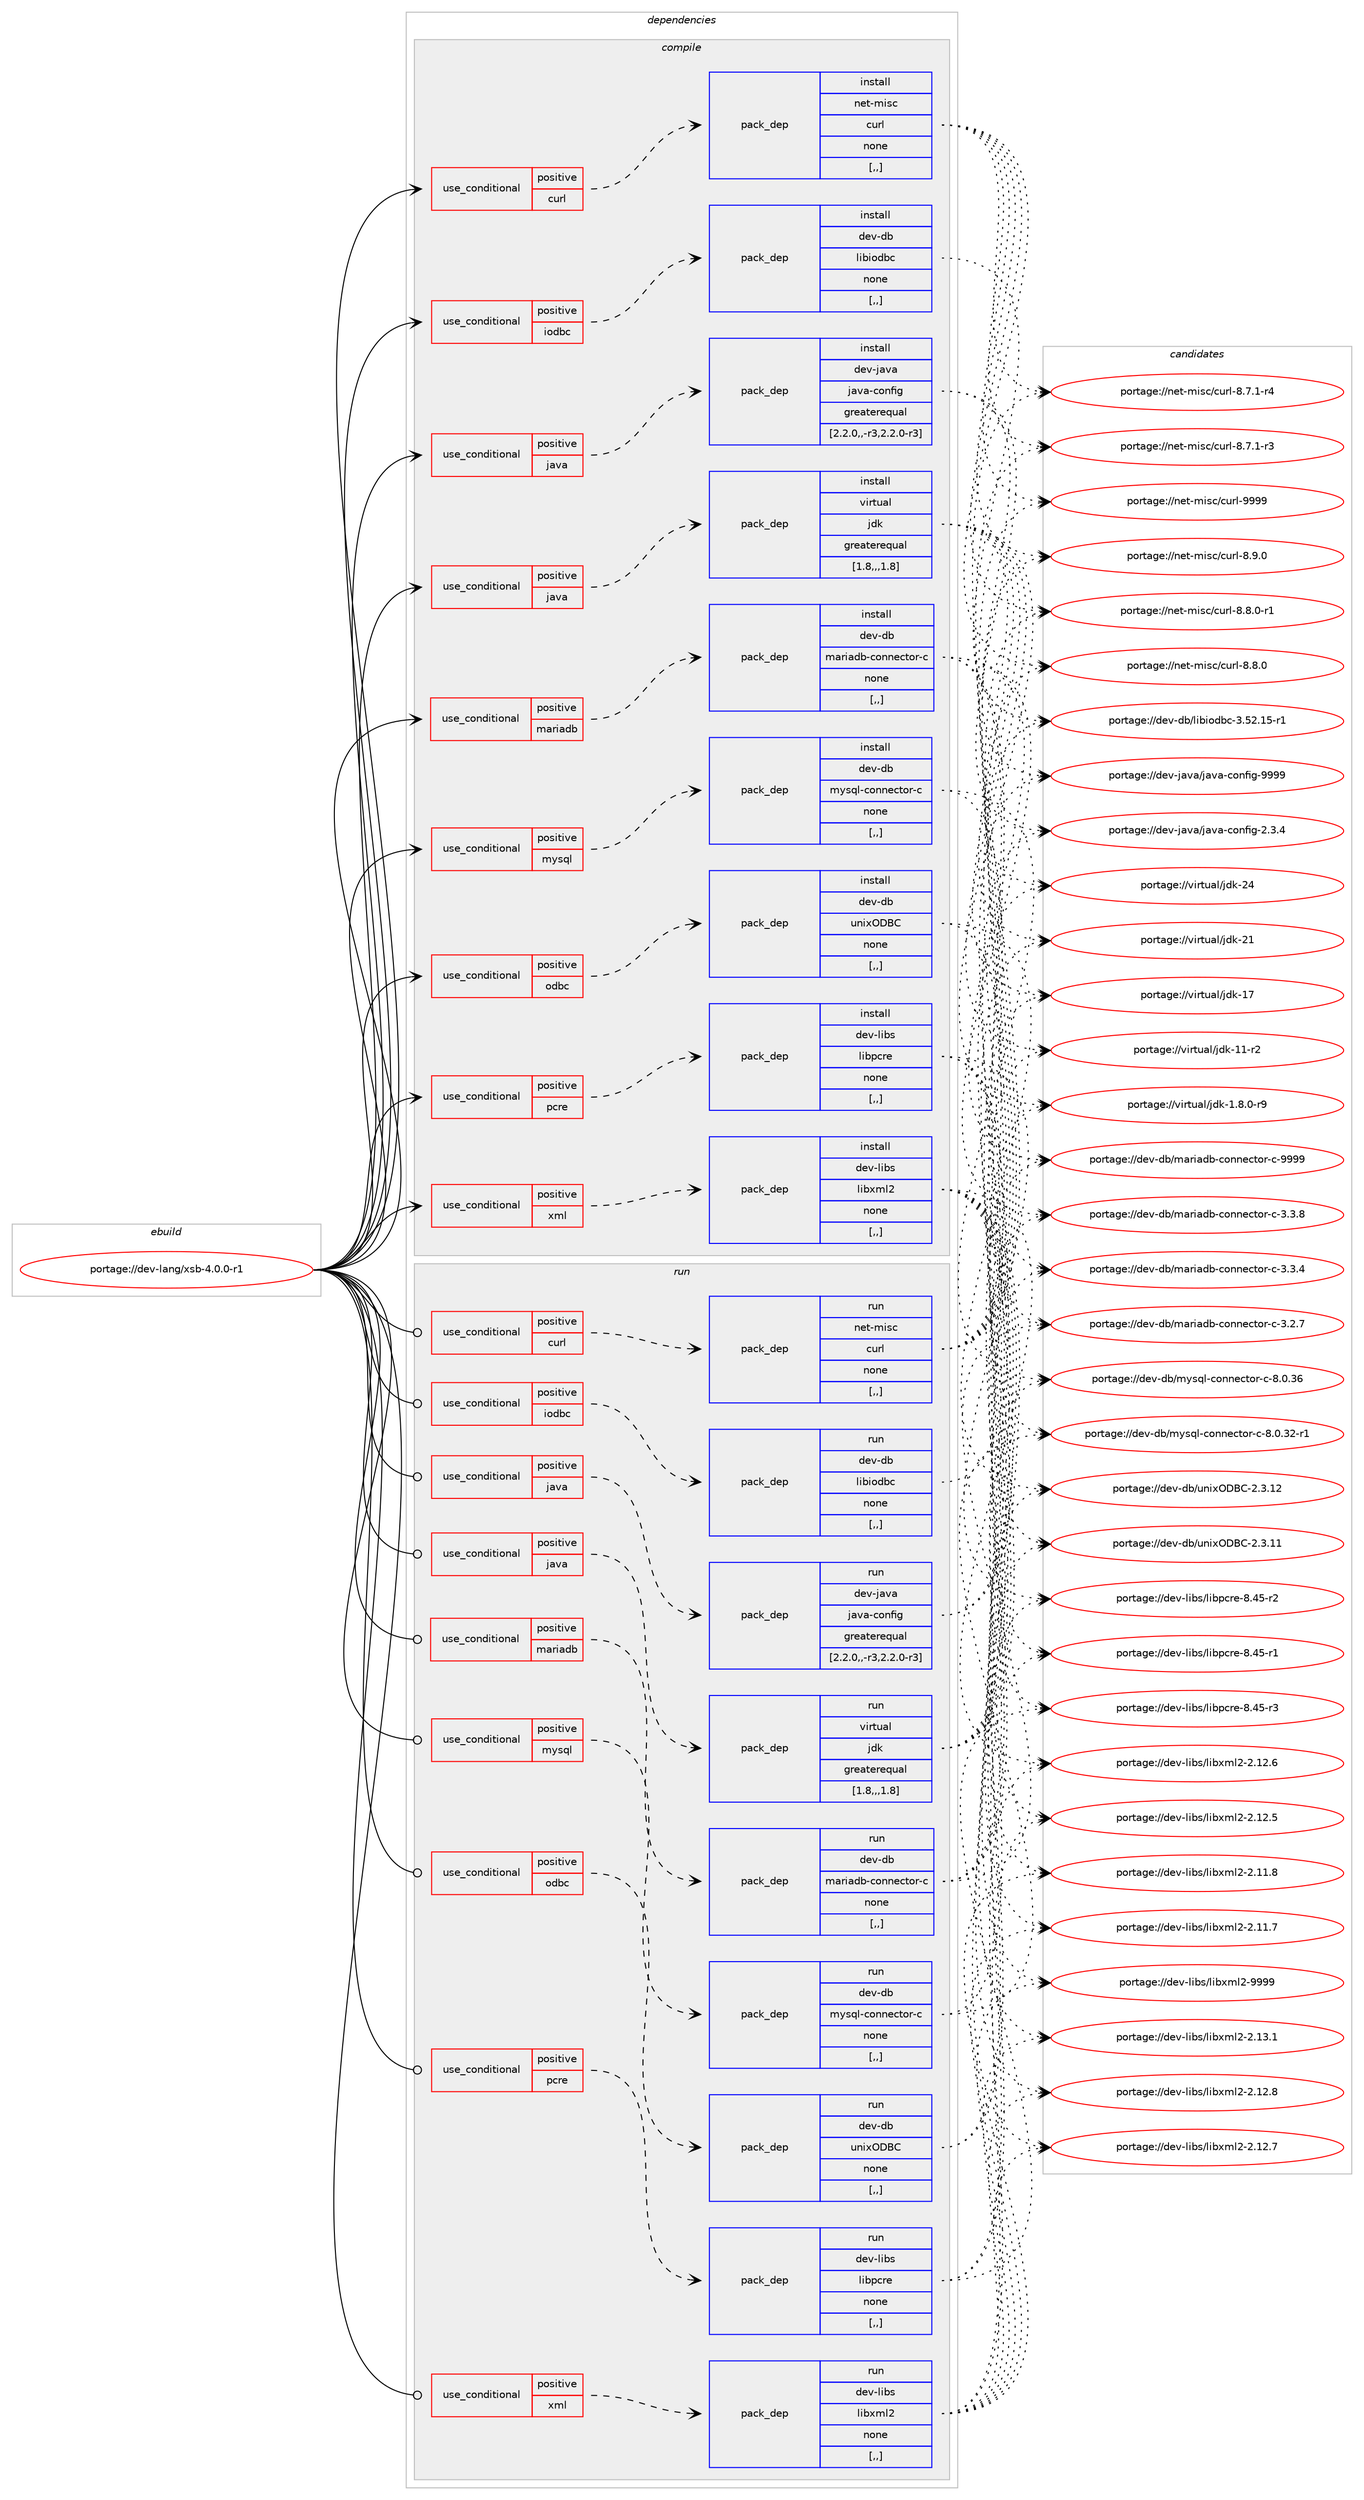 digraph prolog {

# *************
# Graph options
# *************

newrank=true;
concentrate=true;
compound=true;
graph [rankdir=LR,fontname=Helvetica,fontsize=10,ranksep=1.5];#, ranksep=2.5, nodesep=0.2];
edge  [arrowhead=vee];
node  [fontname=Helvetica,fontsize=10];

# **********
# The ebuild
# **********

subgraph cluster_leftcol {
color=gray;
label=<<i>ebuild</i>>;
id [label="portage://dev-lang/xsb-4.0.0-r1", color=red, width=4, href="../dev-lang/xsb-4.0.0-r1.svg"];
}

# ****************
# The dependencies
# ****************

subgraph cluster_midcol {
color=gray;
label=<<i>dependencies</i>>;
subgraph cluster_compile {
fillcolor="#eeeeee";
style=filled;
label=<<i>compile</i>>;
subgraph cond25540 {
dependency105949 [label=<<TABLE BORDER="0" CELLBORDER="1" CELLSPACING="0" CELLPADDING="4"><TR><TD ROWSPAN="3" CELLPADDING="10">use_conditional</TD></TR><TR><TD>positive</TD></TR><TR><TD>curl</TD></TR></TABLE>>, shape=none, color=red];
subgraph pack79260 {
dependency105950 [label=<<TABLE BORDER="0" CELLBORDER="1" CELLSPACING="0" CELLPADDING="4" WIDTH="220"><TR><TD ROWSPAN="6" CELLPADDING="30">pack_dep</TD></TR><TR><TD WIDTH="110">install</TD></TR><TR><TD>net-misc</TD></TR><TR><TD>curl</TD></TR><TR><TD>none</TD></TR><TR><TD>[,,]</TD></TR></TABLE>>, shape=none, color=blue];
}
dependency105949:e -> dependency105950:w [weight=20,style="dashed",arrowhead="vee"];
}
id:e -> dependency105949:w [weight=20,style="solid",arrowhead="vee"];
subgraph cond25541 {
dependency105951 [label=<<TABLE BORDER="0" CELLBORDER="1" CELLSPACING="0" CELLPADDING="4"><TR><TD ROWSPAN="3" CELLPADDING="10">use_conditional</TD></TR><TR><TD>positive</TD></TR><TR><TD>iodbc</TD></TR></TABLE>>, shape=none, color=red];
subgraph pack79261 {
dependency105952 [label=<<TABLE BORDER="0" CELLBORDER="1" CELLSPACING="0" CELLPADDING="4" WIDTH="220"><TR><TD ROWSPAN="6" CELLPADDING="30">pack_dep</TD></TR><TR><TD WIDTH="110">install</TD></TR><TR><TD>dev-db</TD></TR><TR><TD>libiodbc</TD></TR><TR><TD>none</TD></TR><TR><TD>[,,]</TD></TR></TABLE>>, shape=none, color=blue];
}
dependency105951:e -> dependency105952:w [weight=20,style="dashed",arrowhead="vee"];
}
id:e -> dependency105951:w [weight=20,style="solid",arrowhead="vee"];
subgraph cond25542 {
dependency105953 [label=<<TABLE BORDER="0" CELLBORDER="1" CELLSPACING="0" CELLPADDING="4"><TR><TD ROWSPAN="3" CELLPADDING="10">use_conditional</TD></TR><TR><TD>positive</TD></TR><TR><TD>java</TD></TR></TABLE>>, shape=none, color=red];
subgraph pack79262 {
dependency105954 [label=<<TABLE BORDER="0" CELLBORDER="1" CELLSPACING="0" CELLPADDING="4" WIDTH="220"><TR><TD ROWSPAN="6" CELLPADDING="30">pack_dep</TD></TR><TR><TD WIDTH="110">install</TD></TR><TR><TD>dev-java</TD></TR><TR><TD>java-config</TD></TR><TR><TD>greaterequal</TD></TR><TR><TD>[2.2.0,,-r3,2.2.0-r3]</TD></TR></TABLE>>, shape=none, color=blue];
}
dependency105953:e -> dependency105954:w [weight=20,style="dashed",arrowhead="vee"];
}
id:e -> dependency105953:w [weight=20,style="solid",arrowhead="vee"];
subgraph cond25543 {
dependency105955 [label=<<TABLE BORDER="0" CELLBORDER="1" CELLSPACING="0" CELLPADDING="4"><TR><TD ROWSPAN="3" CELLPADDING="10">use_conditional</TD></TR><TR><TD>positive</TD></TR><TR><TD>java</TD></TR></TABLE>>, shape=none, color=red];
subgraph pack79263 {
dependency105956 [label=<<TABLE BORDER="0" CELLBORDER="1" CELLSPACING="0" CELLPADDING="4" WIDTH="220"><TR><TD ROWSPAN="6" CELLPADDING="30">pack_dep</TD></TR><TR><TD WIDTH="110">install</TD></TR><TR><TD>virtual</TD></TR><TR><TD>jdk</TD></TR><TR><TD>greaterequal</TD></TR><TR><TD>[1.8,,,1.8]</TD></TR></TABLE>>, shape=none, color=blue];
}
dependency105955:e -> dependency105956:w [weight=20,style="dashed",arrowhead="vee"];
}
id:e -> dependency105955:w [weight=20,style="solid",arrowhead="vee"];
subgraph cond25544 {
dependency105957 [label=<<TABLE BORDER="0" CELLBORDER="1" CELLSPACING="0" CELLPADDING="4"><TR><TD ROWSPAN="3" CELLPADDING="10">use_conditional</TD></TR><TR><TD>positive</TD></TR><TR><TD>mariadb</TD></TR></TABLE>>, shape=none, color=red];
subgraph pack79264 {
dependency105958 [label=<<TABLE BORDER="0" CELLBORDER="1" CELLSPACING="0" CELLPADDING="4" WIDTH="220"><TR><TD ROWSPAN="6" CELLPADDING="30">pack_dep</TD></TR><TR><TD WIDTH="110">install</TD></TR><TR><TD>dev-db</TD></TR><TR><TD>mariadb-connector-c</TD></TR><TR><TD>none</TD></TR><TR><TD>[,,]</TD></TR></TABLE>>, shape=none, color=blue];
}
dependency105957:e -> dependency105958:w [weight=20,style="dashed",arrowhead="vee"];
}
id:e -> dependency105957:w [weight=20,style="solid",arrowhead="vee"];
subgraph cond25545 {
dependency105959 [label=<<TABLE BORDER="0" CELLBORDER="1" CELLSPACING="0" CELLPADDING="4"><TR><TD ROWSPAN="3" CELLPADDING="10">use_conditional</TD></TR><TR><TD>positive</TD></TR><TR><TD>mysql</TD></TR></TABLE>>, shape=none, color=red];
subgraph pack79265 {
dependency105960 [label=<<TABLE BORDER="0" CELLBORDER="1" CELLSPACING="0" CELLPADDING="4" WIDTH="220"><TR><TD ROWSPAN="6" CELLPADDING="30">pack_dep</TD></TR><TR><TD WIDTH="110">install</TD></TR><TR><TD>dev-db</TD></TR><TR><TD>mysql-connector-c</TD></TR><TR><TD>none</TD></TR><TR><TD>[,,]</TD></TR></TABLE>>, shape=none, color=blue];
}
dependency105959:e -> dependency105960:w [weight=20,style="dashed",arrowhead="vee"];
}
id:e -> dependency105959:w [weight=20,style="solid",arrowhead="vee"];
subgraph cond25546 {
dependency105961 [label=<<TABLE BORDER="0" CELLBORDER="1" CELLSPACING="0" CELLPADDING="4"><TR><TD ROWSPAN="3" CELLPADDING="10">use_conditional</TD></TR><TR><TD>positive</TD></TR><TR><TD>odbc</TD></TR></TABLE>>, shape=none, color=red];
subgraph pack79266 {
dependency105962 [label=<<TABLE BORDER="0" CELLBORDER="1" CELLSPACING="0" CELLPADDING="4" WIDTH="220"><TR><TD ROWSPAN="6" CELLPADDING="30">pack_dep</TD></TR><TR><TD WIDTH="110">install</TD></TR><TR><TD>dev-db</TD></TR><TR><TD>unixODBC</TD></TR><TR><TD>none</TD></TR><TR><TD>[,,]</TD></TR></TABLE>>, shape=none, color=blue];
}
dependency105961:e -> dependency105962:w [weight=20,style="dashed",arrowhead="vee"];
}
id:e -> dependency105961:w [weight=20,style="solid",arrowhead="vee"];
subgraph cond25547 {
dependency105963 [label=<<TABLE BORDER="0" CELLBORDER="1" CELLSPACING="0" CELLPADDING="4"><TR><TD ROWSPAN="3" CELLPADDING="10">use_conditional</TD></TR><TR><TD>positive</TD></TR><TR><TD>pcre</TD></TR></TABLE>>, shape=none, color=red];
subgraph pack79267 {
dependency105964 [label=<<TABLE BORDER="0" CELLBORDER="1" CELLSPACING="0" CELLPADDING="4" WIDTH="220"><TR><TD ROWSPAN="6" CELLPADDING="30">pack_dep</TD></TR><TR><TD WIDTH="110">install</TD></TR><TR><TD>dev-libs</TD></TR><TR><TD>libpcre</TD></TR><TR><TD>none</TD></TR><TR><TD>[,,]</TD></TR></TABLE>>, shape=none, color=blue];
}
dependency105963:e -> dependency105964:w [weight=20,style="dashed",arrowhead="vee"];
}
id:e -> dependency105963:w [weight=20,style="solid",arrowhead="vee"];
subgraph cond25548 {
dependency105965 [label=<<TABLE BORDER="0" CELLBORDER="1" CELLSPACING="0" CELLPADDING="4"><TR><TD ROWSPAN="3" CELLPADDING="10">use_conditional</TD></TR><TR><TD>positive</TD></TR><TR><TD>xml</TD></TR></TABLE>>, shape=none, color=red];
subgraph pack79268 {
dependency105966 [label=<<TABLE BORDER="0" CELLBORDER="1" CELLSPACING="0" CELLPADDING="4" WIDTH="220"><TR><TD ROWSPAN="6" CELLPADDING="30">pack_dep</TD></TR><TR><TD WIDTH="110">install</TD></TR><TR><TD>dev-libs</TD></TR><TR><TD>libxml2</TD></TR><TR><TD>none</TD></TR><TR><TD>[,,]</TD></TR></TABLE>>, shape=none, color=blue];
}
dependency105965:e -> dependency105966:w [weight=20,style="dashed",arrowhead="vee"];
}
id:e -> dependency105965:w [weight=20,style="solid",arrowhead="vee"];
}
subgraph cluster_compileandrun {
fillcolor="#eeeeee";
style=filled;
label=<<i>compile and run</i>>;
}
subgraph cluster_run {
fillcolor="#eeeeee";
style=filled;
label=<<i>run</i>>;
subgraph cond25549 {
dependency105967 [label=<<TABLE BORDER="0" CELLBORDER="1" CELLSPACING="0" CELLPADDING="4"><TR><TD ROWSPAN="3" CELLPADDING="10">use_conditional</TD></TR><TR><TD>positive</TD></TR><TR><TD>curl</TD></TR></TABLE>>, shape=none, color=red];
subgraph pack79269 {
dependency105968 [label=<<TABLE BORDER="0" CELLBORDER="1" CELLSPACING="0" CELLPADDING="4" WIDTH="220"><TR><TD ROWSPAN="6" CELLPADDING="30">pack_dep</TD></TR><TR><TD WIDTH="110">run</TD></TR><TR><TD>net-misc</TD></TR><TR><TD>curl</TD></TR><TR><TD>none</TD></TR><TR><TD>[,,]</TD></TR></TABLE>>, shape=none, color=blue];
}
dependency105967:e -> dependency105968:w [weight=20,style="dashed",arrowhead="vee"];
}
id:e -> dependency105967:w [weight=20,style="solid",arrowhead="odot"];
subgraph cond25550 {
dependency105969 [label=<<TABLE BORDER="0" CELLBORDER="1" CELLSPACING="0" CELLPADDING="4"><TR><TD ROWSPAN="3" CELLPADDING="10">use_conditional</TD></TR><TR><TD>positive</TD></TR><TR><TD>iodbc</TD></TR></TABLE>>, shape=none, color=red];
subgraph pack79270 {
dependency105970 [label=<<TABLE BORDER="0" CELLBORDER="1" CELLSPACING="0" CELLPADDING="4" WIDTH="220"><TR><TD ROWSPAN="6" CELLPADDING="30">pack_dep</TD></TR><TR><TD WIDTH="110">run</TD></TR><TR><TD>dev-db</TD></TR><TR><TD>libiodbc</TD></TR><TR><TD>none</TD></TR><TR><TD>[,,]</TD></TR></TABLE>>, shape=none, color=blue];
}
dependency105969:e -> dependency105970:w [weight=20,style="dashed",arrowhead="vee"];
}
id:e -> dependency105969:w [weight=20,style="solid",arrowhead="odot"];
subgraph cond25551 {
dependency105971 [label=<<TABLE BORDER="0" CELLBORDER="1" CELLSPACING="0" CELLPADDING="4"><TR><TD ROWSPAN="3" CELLPADDING="10">use_conditional</TD></TR><TR><TD>positive</TD></TR><TR><TD>java</TD></TR></TABLE>>, shape=none, color=red];
subgraph pack79271 {
dependency105972 [label=<<TABLE BORDER="0" CELLBORDER="1" CELLSPACING="0" CELLPADDING="4" WIDTH="220"><TR><TD ROWSPAN="6" CELLPADDING="30">pack_dep</TD></TR><TR><TD WIDTH="110">run</TD></TR><TR><TD>dev-java</TD></TR><TR><TD>java-config</TD></TR><TR><TD>greaterequal</TD></TR><TR><TD>[2.2.0,,-r3,2.2.0-r3]</TD></TR></TABLE>>, shape=none, color=blue];
}
dependency105971:e -> dependency105972:w [weight=20,style="dashed",arrowhead="vee"];
}
id:e -> dependency105971:w [weight=20,style="solid",arrowhead="odot"];
subgraph cond25552 {
dependency105973 [label=<<TABLE BORDER="0" CELLBORDER="1" CELLSPACING="0" CELLPADDING="4"><TR><TD ROWSPAN="3" CELLPADDING="10">use_conditional</TD></TR><TR><TD>positive</TD></TR><TR><TD>java</TD></TR></TABLE>>, shape=none, color=red];
subgraph pack79272 {
dependency105974 [label=<<TABLE BORDER="0" CELLBORDER="1" CELLSPACING="0" CELLPADDING="4" WIDTH="220"><TR><TD ROWSPAN="6" CELLPADDING="30">pack_dep</TD></TR><TR><TD WIDTH="110">run</TD></TR><TR><TD>virtual</TD></TR><TR><TD>jdk</TD></TR><TR><TD>greaterequal</TD></TR><TR><TD>[1.8,,,1.8]</TD></TR></TABLE>>, shape=none, color=blue];
}
dependency105973:e -> dependency105974:w [weight=20,style="dashed",arrowhead="vee"];
}
id:e -> dependency105973:w [weight=20,style="solid",arrowhead="odot"];
subgraph cond25553 {
dependency105975 [label=<<TABLE BORDER="0" CELLBORDER="1" CELLSPACING="0" CELLPADDING="4"><TR><TD ROWSPAN="3" CELLPADDING="10">use_conditional</TD></TR><TR><TD>positive</TD></TR><TR><TD>mariadb</TD></TR></TABLE>>, shape=none, color=red];
subgraph pack79273 {
dependency105976 [label=<<TABLE BORDER="0" CELLBORDER="1" CELLSPACING="0" CELLPADDING="4" WIDTH="220"><TR><TD ROWSPAN="6" CELLPADDING="30">pack_dep</TD></TR><TR><TD WIDTH="110">run</TD></TR><TR><TD>dev-db</TD></TR><TR><TD>mariadb-connector-c</TD></TR><TR><TD>none</TD></TR><TR><TD>[,,]</TD></TR></TABLE>>, shape=none, color=blue];
}
dependency105975:e -> dependency105976:w [weight=20,style="dashed",arrowhead="vee"];
}
id:e -> dependency105975:w [weight=20,style="solid",arrowhead="odot"];
subgraph cond25554 {
dependency105977 [label=<<TABLE BORDER="0" CELLBORDER="1" CELLSPACING="0" CELLPADDING="4"><TR><TD ROWSPAN="3" CELLPADDING="10">use_conditional</TD></TR><TR><TD>positive</TD></TR><TR><TD>mysql</TD></TR></TABLE>>, shape=none, color=red];
subgraph pack79274 {
dependency105978 [label=<<TABLE BORDER="0" CELLBORDER="1" CELLSPACING="0" CELLPADDING="4" WIDTH="220"><TR><TD ROWSPAN="6" CELLPADDING="30">pack_dep</TD></TR><TR><TD WIDTH="110">run</TD></TR><TR><TD>dev-db</TD></TR><TR><TD>mysql-connector-c</TD></TR><TR><TD>none</TD></TR><TR><TD>[,,]</TD></TR></TABLE>>, shape=none, color=blue];
}
dependency105977:e -> dependency105978:w [weight=20,style="dashed",arrowhead="vee"];
}
id:e -> dependency105977:w [weight=20,style="solid",arrowhead="odot"];
subgraph cond25555 {
dependency105979 [label=<<TABLE BORDER="0" CELLBORDER="1" CELLSPACING="0" CELLPADDING="4"><TR><TD ROWSPAN="3" CELLPADDING="10">use_conditional</TD></TR><TR><TD>positive</TD></TR><TR><TD>odbc</TD></TR></TABLE>>, shape=none, color=red];
subgraph pack79275 {
dependency105980 [label=<<TABLE BORDER="0" CELLBORDER="1" CELLSPACING="0" CELLPADDING="4" WIDTH="220"><TR><TD ROWSPAN="6" CELLPADDING="30">pack_dep</TD></TR><TR><TD WIDTH="110">run</TD></TR><TR><TD>dev-db</TD></TR><TR><TD>unixODBC</TD></TR><TR><TD>none</TD></TR><TR><TD>[,,]</TD></TR></TABLE>>, shape=none, color=blue];
}
dependency105979:e -> dependency105980:w [weight=20,style="dashed",arrowhead="vee"];
}
id:e -> dependency105979:w [weight=20,style="solid",arrowhead="odot"];
subgraph cond25556 {
dependency105981 [label=<<TABLE BORDER="0" CELLBORDER="1" CELLSPACING="0" CELLPADDING="4"><TR><TD ROWSPAN="3" CELLPADDING="10">use_conditional</TD></TR><TR><TD>positive</TD></TR><TR><TD>pcre</TD></TR></TABLE>>, shape=none, color=red];
subgraph pack79276 {
dependency105982 [label=<<TABLE BORDER="0" CELLBORDER="1" CELLSPACING="0" CELLPADDING="4" WIDTH="220"><TR><TD ROWSPAN="6" CELLPADDING="30">pack_dep</TD></TR><TR><TD WIDTH="110">run</TD></TR><TR><TD>dev-libs</TD></TR><TR><TD>libpcre</TD></TR><TR><TD>none</TD></TR><TR><TD>[,,]</TD></TR></TABLE>>, shape=none, color=blue];
}
dependency105981:e -> dependency105982:w [weight=20,style="dashed",arrowhead="vee"];
}
id:e -> dependency105981:w [weight=20,style="solid",arrowhead="odot"];
subgraph cond25557 {
dependency105983 [label=<<TABLE BORDER="0" CELLBORDER="1" CELLSPACING="0" CELLPADDING="4"><TR><TD ROWSPAN="3" CELLPADDING="10">use_conditional</TD></TR><TR><TD>positive</TD></TR><TR><TD>xml</TD></TR></TABLE>>, shape=none, color=red];
subgraph pack79277 {
dependency105984 [label=<<TABLE BORDER="0" CELLBORDER="1" CELLSPACING="0" CELLPADDING="4" WIDTH="220"><TR><TD ROWSPAN="6" CELLPADDING="30">pack_dep</TD></TR><TR><TD WIDTH="110">run</TD></TR><TR><TD>dev-libs</TD></TR><TR><TD>libxml2</TD></TR><TR><TD>none</TD></TR><TR><TD>[,,]</TD></TR></TABLE>>, shape=none, color=blue];
}
dependency105983:e -> dependency105984:w [weight=20,style="dashed",arrowhead="vee"];
}
id:e -> dependency105983:w [weight=20,style="solid",arrowhead="odot"];
}
}

# **************
# The candidates
# **************

subgraph cluster_choices {
rank=same;
color=gray;
label=<<i>candidates</i>>;

subgraph choice79260 {
color=black;
nodesep=1;
choice110101116451091051159947991171141084557575757 [label="portage://net-misc/curl-9999", color=red, width=4,href="../net-misc/curl-9999.svg"];
choice11010111645109105115994799117114108455646574648 [label="portage://net-misc/curl-8.9.0", color=red, width=4,href="../net-misc/curl-8.9.0.svg"];
choice110101116451091051159947991171141084556465646484511449 [label="portage://net-misc/curl-8.8.0-r1", color=red, width=4,href="../net-misc/curl-8.8.0-r1.svg"];
choice11010111645109105115994799117114108455646564648 [label="portage://net-misc/curl-8.8.0", color=red, width=4,href="../net-misc/curl-8.8.0.svg"];
choice110101116451091051159947991171141084556465546494511452 [label="portage://net-misc/curl-8.7.1-r4", color=red, width=4,href="../net-misc/curl-8.7.1-r4.svg"];
choice110101116451091051159947991171141084556465546494511451 [label="portage://net-misc/curl-8.7.1-r3", color=red, width=4,href="../net-misc/curl-8.7.1-r3.svg"];
dependency105950:e -> choice110101116451091051159947991171141084557575757:w [style=dotted,weight="100"];
dependency105950:e -> choice11010111645109105115994799117114108455646574648:w [style=dotted,weight="100"];
dependency105950:e -> choice110101116451091051159947991171141084556465646484511449:w [style=dotted,weight="100"];
dependency105950:e -> choice11010111645109105115994799117114108455646564648:w [style=dotted,weight="100"];
dependency105950:e -> choice110101116451091051159947991171141084556465546494511452:w [style=dotted,weight="100"];
dependency105950:e -> choice110101116451091051159947991171141084556465546494511451:w [style=dotted,weight="100"];
}
subgraph choice79261 {
color=black;
nodesep=1;
choice10010111845100984710810598105111100989945514653504649534511449 [label="portage://dev-db/libiodbc-3.52.15-r1", color=red, width=4,href="../dev-db/libiodbc-3.52.15-r1.svg"];
dependency105952:e -> choice10010111845100984710810598105111100989945514653504649534511449:w [style=dotted,weight="100"];
}
subgraph choice79262 {
color=black;
nodesep=1;
choice10010111845106971189747106971189745991111101021051034557575757 [label="portage://dev-java/java-config-9999", color=red, width=4,href="../dev-java/java-config-9999.svg"];
choice1001011184510697118974710697118974599111110102105103455046514652 [label="portage://dev-java/java-config-2.3.4", color=red, width=4,href="../dev-java/java-config-2.3.4.svg"];
dependency105954:e -> choice10010111845106971189747106971189745991111101021051034557575757:w [style=dotted,weight="100"];
dependency105954:e -> choice1001011184510697118974710697118974599111110102105103455046514652:w [style=dotted,weight="100"];
}
subgraph choice79263 {
color=black;
nodesep=1;
choice1181051141161179710847106100107455052 [label="portage://virtual/jdk-24", color=red, width=4,href="../virtual/jdk-24.svg"];
choice1181051141161179710847106100107455049 [label="portage://virtual/jdk-21", color=red, width=4,href="../virtual/jdk-21.svg"];
choice1181051141161179710847106100107454955 [label="portage://virtual/jdk-17", color=red, width=4,href="../virtual/jdk-17.svg"];
choice11810511411611797108471061001074549494511450 [label="portage://virtual/jdk-11-r2", color=red, width=4,href="../virtual/jdk-11-r2.svg"];
choice11810511411611797108471061001074549465646484511457 [label="portage://virtual/jdk-1.8.0-r9", color=red, width=4,href="../virtual/jdk-1.8.0-r9.svg"];
dependency105956:e -> choice1181051141161179710847106100107455052:w [style=dotted,weight="100"];
dependency105956:e -> choice1181051141161179710847106100107455049:w [style=dotted,weight="100"];
dependency105956:e -> choice1181051141161179710847106100107454955:w [style=dotted,weight="100"];
dependency105956:e -> choice11810511411611797108471061001074549494511450:w [style=dotted,weight="100"];
dependency105956:e -> choice11810511411611797108471061001074549465646484511457:w [style=dotted,weight="100"];
}
subgraph choice79264 {
color=black;
nodesep=1;
choice10010111845100984710997114105971009845991111101101019911611111445994557575757 [label="portage://dev-db/mariadb-connector-c-9999", color=red, width=4,href="../dev-db/mariadb-connector-c-9999.svg"];
choice1001011184510098471099711410597100984599111110110101991161111144599455146514656 [label="portage://dev-db/mariadb-connector-c-3.3.8", color=red, width=4,href="../dev-db/mariadb-connector-c-3.3.8.svg"];
choice1001011184510098471099711410597100984599111110110101991161111144599455146514652 [label="portage://dev-db/mariadb-connector-c-3.3.4", color=red, width=4,href="../dev-db/mariadb-connector-c-3.3.4.svg"];
choice1001011184510098471099711410597100984599111110110101991161111144599455146504655 [label="portage://dev-db/mariadb-connector-c-3.2.7", color=red, width=4,href="../dev-db/mariadb-connector-c-3.2.7.svg"];
dependency105958:e -> choice10010111845100984710997114105971009845991111101101019911611111445994557575757:w [style=dotted,weight="100"];
dependency105958:e -> choice1001011184510098471099711410597100984599111110110101991161111144599455146514656:w [style=dotted,weight="100"];
dependency105958:e -> choice1001011184510098471099711410597100984599111110110101991161111144599455146514652:w [style=dotted,weight="100"];
dependency105958:e -> choice1001011184510098471099711410597100984599111110110101991161111144599455146504655:w [style=dotted,weight="100"];
}
subgraph choice79265 {
color=black;
nodesep=1;
choice100101118451009847109121115113108459911111011010199116111114459945564648465154 [label="portage://dev-db/mysql-connector-c-8.0.36", color=red, width=4,href="../dev-db/mysql-connector-c-8.0.36.svg"];
choice1001011184510098471091211151131084599111110110101991161111144599455646484651504511449 [label="portage://dev-db/mysql-connector-c-8.0.32-r1", color=red, width=4,href="../dev-db/mysql-connector-c-8.0.32-r1.svg"];
dependency105960:e -> choice100101118451009847109121115113108459911111011010199116111114459945564648465154:w [style=dotted,weight="100"];
dependency105960:e -> choice1001011184510098471091211151131084599111110110101991161111144599455646484651504511449:w [style=dotted,weight="100"];
}
subgraph choice79266 {
color=black;
nodesep=1;
choice1001011184510098471171101051207968666745504651464950 [label="portage://dev-db/unixODBC-2.3.12", color=red, width=4,href="../dev-db/unixODBC-2.3.12.svg"];
choice1001011184510098471171101051207968666745504651464949 [label="portage://dev-db/unixODBC-2.3.11", color=red, width=4,href="../dev-db/unixODBC-2.3.11.svg"];
dependency105962:e -> choice1001011184510098471171101051207968666745504651464950:w [style=dotted,weight="100"];
dependency105962:e -> choice1001011184510098471171101051207968666745504651464949:w [style=dotted,weight="100"];
}
subgraph choice79267 {
color=black;
nodesep=1;
choice100101118451081059811547108105981129911410145564652534511451 [label="portage://dev-libs/libpcre-8.45-r3", color=red, width=4,href="../dev-libs/libpcre-8.45-r3.svg"];
choice100101118451081059811547108105981129911410145564652534511450 [label="portage://dev-libs/libpcre-8.45-r2", color=red, width=4,href="../dev-libs/libpcre-8.45-r2.svg"];
choice100101118451081059811547108105981129911410145564652534511449 [label="portage://dev-libs/libpcre-8.45-r1", color=red, width=4,href="../dev-libs/libpcre-8.45-r1.svg"];
dependency105964:e -> choice100101118451081059811547108105981129911410145564652534511451:w [style=dotted,weight="100"];
dependency105964:e -> choice100101118451081059811547108105981129911410145564652534511450:w [style=dotted,weight="100"];
dependency105964:e -> choice100101118451081059811547108105981129911410145564652534511449:w [style=dotted,weight="100"];
}
subgraph choice79268 {
color=black;
nodesep=1;
choice10010111845108105981154710810598120109108504557575757 [label="portage://dev-libs/libxml2-9999", color=red, width=4,href="../dev-libs/libxml2-9999.svg"];
choice100101118451081059811547108105981201091085045504649514649 [label="portage://dev-libs/libxml2-2.13.1", color=red, width=4,href="../dev-libs/libxml2-2.13.1.svg"];
choice100101118451081059811547108105981201091085045504649504656 [label="portage://dev-libs/libxml2-2.12.8", color=red, width=4,href="../dev-libs/libxml2-2.12.8.svg"];
choice100101118451081059811547108105981201091085045504649504655 [label="portage://dev-libs/libxml2-2.12.7", color=red, width=4,href="../dev-libs/libxml2-2.12.7.svg"];
choice100101118451081059811547108105981201091085045504649504654 [label="portage://dev-libs/libxml2-2.12.6", color=red, width=4,href="../dev-libs/libxml2-2.12.6.svg"];
choice100101118451081059811547108105981201091085045504649504653 [label="portage://dev-libs/libxml2-2.12.5", color=red, width=4,href="../dev-libs/libxml2-2.12.5.svg"];
choice100101118451081059811547108105981201091085045504649494656 [label="portage://dev-libs/libxml2-2.11.8", color=red, width=4,href="../dev-libs/libxml2-2.11.8.svg"];
choice100101118451081059811547108105981201091085045504649494655 [label="portage://dev-libs/libxml2-2.11.7", color=red, width=4,href="../dev-libs/libxml2-2.11.7.svg"];
dependency105966:e -> choice10010111845108105981154710810598120109108504557575757:w [style=dotted,weight="100"];
dependency105966:e -> choice100101118451081059811547108105981201091085045504649514649:w [style=dotted,weight="100"];
dependency105966:e -> choice100101118451081059811547108105981201091085045504649504656:w [style=dotted,weight="100"];
dependency105966:e -> choice100101118451081059811547108105981201091085045504649504655:w [style=dotted,weight="100"];
dependency105966:e -> choice100101118451081059811547108105981201091085045504649504654:w [style=dotted,weight="100"];
dependency105966:e -> choice100101118451081059811547108105981201091085045504649504653:w [style=dotted,weight="100"];
dependency105966:e -> choice100101118451081059811547108105981201091085045504649494656:w [style=dotted,weight="100"];
dependency105966:e -> choice100101118451081059811547108105981201091085045504649494655:w [style=dotted,weight="100"];
}
subgraph choice79269 {
color=black;
nodesep=1;
choice110101116451091051159947991171141084557575757 [label="portage://net-misc/curl-9999", color=red, width=4,href="../net-misc/curl-9999.svg"];
choice11010111645109105115994799117114108455646574648 [label="portage://net-misc/curl-8.9.0", color=red, width=4,href="../net-misc/curl-8.9.0.svg"];
choice110101116451091051159947991171141084556465646484511449 [label="portage://net-misc/curl-8.8.0-r1", color=red, width=4,href="../net-misc/curl-8.8.0-r1.svg"];
choice11010111645109105115994799117114108455646564648 [label="portage://net-misc/curl-8.8.0", color=red, width=4,href="../net-misc/curl-8.8.0.svg"];
choice110101116451091051159947991171141084556465546494511452 [label="portage://net-misc/curl-8.7.1-r4", color=red, width=4,href="../net-misc/curl-8.7.1-r4.svg"];
choice110101116451091051159947991171141084556465546494511451 [label="portage://net-misc/curl-8.7.1-r3", color=red, width=4,href="../net-misc/curl-8.7.1-r3.svg"];
dependency105968:e -> choice110101116451091051159947991171141084557575757:w [style=dotted,weight="100"];
dependency105968:e -> choice11010111645109105115994799117114108455646574648:w [style=dotted,weight="100"];
dependency105968:e -> choice110101116451091051159947991171141084556465646484511449:w [style=dotted,weight="100"];
dependency105968:e -> choice11010111645109105115994799117114108455646564648:w [style=dotted,weight="100"];
dependency105968:e -> choice110101116451091051159947991171141084556465546494511452:w [style=dotted,weight="100"];
dependency105968:e -> choice110101116451091051159947991171141084556465546494511451:w [style=dotted,weight="100"];
}
subgraph choice79270 {
color=black;
nodesep=1;
choice10010111845100984710810598105111100989945514653504649534511449 [label="portage://dev-db/libiodbc-3.52.15-r1", color=red, width=4,href="../dev-db/libiodbc-3.52.15-r1.svg"];
dependency105970:e -> choice10010111845100984710810598105111100989945514653504649534511449:w [style=dotted,weight="100"];
}
subgraph choice79271 {
color=black;
nodesep=1;
choice10010111845106971189747106971189745991111101021051034557575757 [label="portage://dev-java/java-config-9999", color=red, width=4,href="../dev-java/java-config-9999.svg"];
choice1001011184510697118974710697118974599111110102105103455046514652 [label="portage://dev-java/java-config-2.3.4", color=red, width=4,href="../dev-java/java-config-2.3.4.svg"];
dependency105972:e -> choice10010111845106971189747106971189745991111101021051034557575757:w [style=dotted,weight="100"];
dependency105972:e -> choice1001011184510697118974710697118974599111110102105103455046514652:w [style=dotted,weight="100"];
}
subgraph choice79272 {
color=black;
nodesep=1;
choice1181051141161179710847106100107455052 [label="portage://virtual/jdk-24", color=red, width=4,href="../virtual/jdk-24.svg"];
choice1181051141161179710847106100107455049 [label="portage://virtual/jdk-21", color=red, width=4,href="../virtual/jdk-21.svg"];
choice1181051141161179710847106100107454955 [label="portage://virtual/jdk-17", color=red, width=4,href="../virtual/jdk-17.svg"];
choice11810511411611797108471061001074549494511450 [label="portage://virtual/jdk-11-r2", color=red, width=4,href="../virtual/jdk-11-r2.svg"];
choice11810511411611797108471061001074549465646484511457 [label="portage://virtual/jdk-1.8.0-r9", color=red, width=4,href="../virtual/jdk-1.8.0-r9.svg"];
dependency105974:e -> choice1181051141161179710847106100107455052:w [style=dotted,weight="100"];
dependency105974:e -> choice1181051141161179710847106100107455049:w [style=dotted,weight="100"];
dependency105974:e -> choice1181051141161179710847106100107454955:w [style=dotted,weight="100"];
dependency105974:e -> choice11810511411611797108471061001074549494511450:w [style=dotted,weight="100"];
dependency105974:e -> choice11810511411611797108471061001074549465646484511457:w [style=dotted,weight="100"];
}
subgraph choice79273 {
color=black;
nodesep=1;
choice10010111845100984710997114105971009845991111101101019911611111445994557575757 [label="portage://dev-db/mariadb-connector-c-9999", color=red, width=4,href="../dev-db/mariadb-connector-c-9999.svg"];
choice1001011184510098471099711410597100984599111110110101991161111144599455146514656 [label="portage://dev-db/mariadb-connector-c-3.3.8", color=red, width=4,href="../dev-db/mariadb-connector-c-3.3.8.svg"];
choice1001011184510098471099711410597100984599111110110101991161111144599455146514652 [label="portage://dev-db/mariadb-connector-c-3.3.4", color=red, width=4,href="../dev-db/mariadb-connector-c-3.3.4.svg"];
choice1001011184510098471099711410597100984599111110110101991161111144599455146504655 [label="portage://dev-db/mariadb-connector-c-3.2.7", color=red, width=4,href="../dev-db/mariadb-connector-c-3.2.7.svg"];
dependency105976:e -> choice10010111845100984710997114105971009845991111101101019911611111445994557575757:w [style=dotted,weight="100"];
dependency105976:e -> choice1001011184510098471099711410597100984599111110110101991161111144599455146514656:w [style=dotted,weight="100"];
dependency105976:e -> choice1001011184510098471099711410597100984599111110110101991161111144599455146514652:w [style=dotted,weight="100"];
dependency105976:e -> choice1001011184510098471099711410597100984599111110110101991161111144599455146504655:w [style=dotted,weight="100"];
}
subgraph choice79274 {
color=black;
nodesep=1;
choice100101118451009847109121115113108459911111011010199116111114459945564648465154 [label="portage://dev-db/mysql-connector-c-8.0.36", color=red, width=4,href="../dev-db/mysql-connector-c-8.0.36.svg"];
choice1001011184510098471091211151131084599111110110101991161111144599455646484651504511449 [label="portage://dev-db/mysql-connector-c-8.0.32-r1", color=red, width=4,href="../dev-db/mysql-connector-c-8.0.32-r1.svg"];
dependency105978:e -> choice100101118451009847109121115113108459911111011010199116111114459945564648465154:w [style=dotted,weight="100"];
dependency105978:e -> choice1001011184510098471091211151131084599111110110101991161111144599455646484651504511449:w [style=dotted,weight="100"];
}
subgraph choice79275 {
color=black;
nodesep=1;
choice1001011184510098471171101051207968666745504651464950 [label="portage://dev-db/unixODBC-2.3.12", color=red, width=4,href="../dev-db/unixODBC-2.3.12.svg"];
choice1001011184510098471171101051207968666745504651464949 [label="portage://dev-db/unixODBC-2.3.11", color=red, width=4,href="../dev-db/unixODBC-2.3.11.svg"];
dependency105980:e -> choice1001011184510098471171101051207968666745504651464950:w [style=dotted,weight="100"];
dependency105980:e -> choice1001011184510098471171101051207968666745504651464949:w [style=dotted,weight="100"];
}
subgraph choice79276 {
color=black;
nodesep=1;
choice100101118451081059811547108105981129911410145564652534511451 [label="portage://dev-libs/libpcre-8.45-r3", color=red, width=4,href="../dev-libs/libpcre-8.45-r3.svg"];
choice100101118451081059811547108105981129911410145564652534511450 [label="portage://dev-libs/libpcre-8.45-r2", color=red, width=4,href="../dev-libs/libpcre-8.45-r2.svg"];
choice100101118451081059811547108105981129911410145564652534511449 [label="portage://dev-libs/libpcre-8.45-r1", color=red, width=4,href="../dev-libs/libpcre-8.45-r1.svg"];
dependency105982:e -> choice100101118451081059811547108105981129911410145564652534511451:w [style=dotted,weight="100"];
dependency105982:e -> choice100101118451081059811547108105981129911410145564652534511450:w [style=dotted,weight="100"];
dependency105982:e -> choice100101118451081059811547108105981129911410145564652534511449:w [style=dotted,weight="100"];
}
subgraph choice79277 {
color=black;
nodesep=1;
choice10010111845108105981154710810598120109108504557575757 [label="portage://dev-libs/libxml2-9999", color=red, width=4,href="../dev-libs/libxml2-9999.svg"];
choice100101118451081059811547108105981201091085045504649514649 [label="portage://dev-libs/libxml2-2.13.1", color=red, width=4,href="../dev-libs/libxml2-2.13.1.svg"];
choice100101118451081059811547108105981201091085045504649504656 [label="portage://dev-libs/libxml2-2.12.8", color=red, width=4,href="../dev-libs/libxml2-2.12.8.svg"];
choice100101118451081059811547108105981201091085045504649504655 [label="portage://dev-libs/libxml2-2.12.7", color=red, width=4,href="../dev-libs/libxml2-2.12.7.svg"];
choice100101118451081059811547108105981201091085045504649504654 [label="portage://dev-libs/libxml2-2.12.6", color=red, width=4,href="../dev-libs/libxml2-2.12.6.svg"];
choice100101118451081059811547108105981201091085045504649504653 [label="portage://dev-libs/libxml2-2.12.5", color=red, width=4,href="../dev-libs/libxml2-2.12.5.svg"];
choice100101118451081059811547108105981201091085045504649494656 [label="portage://dev-libs/libxml2-2.11.8", color=red, width=4,href="../dev-libs/libxml2-2.11.8.svg"];
choice100101118451081059811547108105981201091085045504649494655 [label="portage://dev-libs/libxml2-2.11.7", color=red, width=4,href="../dev-libs/libxml2-2.11.7.svg"];
dependency105984:e -> choice10010111845108105981154710810598120109108504557575757:w [style=dotted,weight="100"];
dependency105984:e -> choice100101118451081059811547108105981201091085045504649514649:w [style=dotted,weight="100"];
dependency105984:e -> choice100101118451081059811547108105981201091085045504649504656:w [style=dotted,weight="100"];
dependency105984:e -> choice100101118451081059811547108105981201091085045504649504655:w [style=dotted,weight="100"];
dependency105984:e -> choice100101118451081059811547108105981201091085045504649504654:w [style=dotted,weight="100"];
dependency105984:e -> choice100101118451081059811547108105981201091085045504649504653:w [style=dotted,weight="100"];
dependency105984:e -> choice100101118451081059811547108105981201091085045504649494656:w [style=dotted,weight="100"];
dependency105984:e -> choice100101118451081059811547108105981201091085045504649494655:w [style=dotted,weight="100"];
}
}

}
